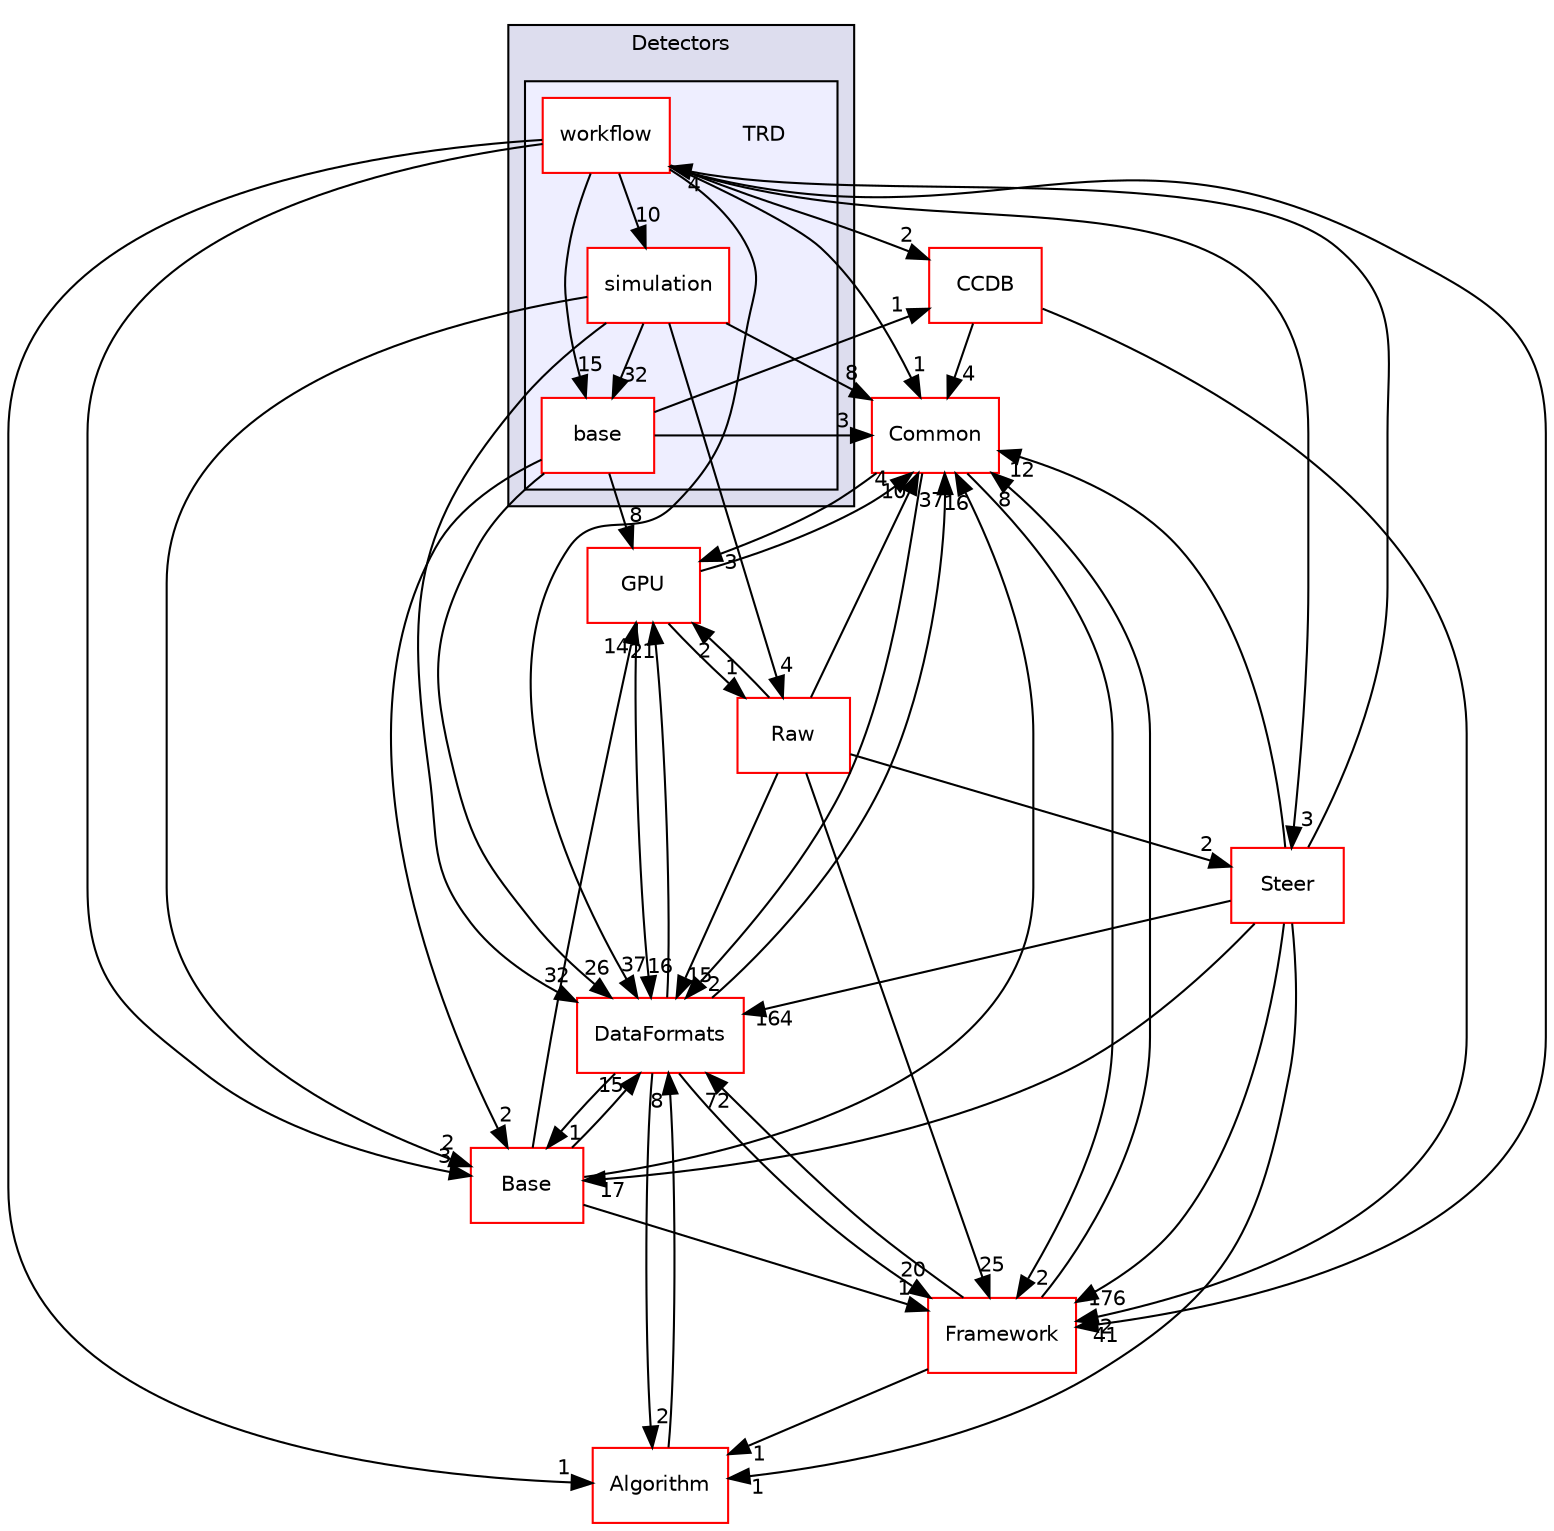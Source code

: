digraph "/home/travis/build/AliceO2Group/AliceO2/Detectors/TRD" {
  bgcolor=transparent;
  compound=true
  node [ fontsize="10", fontname="Helvetica"];
  edge [ labelfontsize="10", labelfontname="Helvetica"];
  subgraph clusterdir_051dca18e802f8e9474f2e30d29c04e0 {
    graph [ bgcolor="#ddddee", pencolor="black", label="Detectors" fontname="Helvetica", fontsize="10", URL="dir_051dca18e802f8e9474f2e30d29c04e0.html"]
  subgraph clusterdir_69dd0583e11051991bf4c0cf23c50933 {
    graph [ bgcolor="#eeeeff", pencolor="black", label="" URL="dir_69dd0583e11051991bf4c0cf23c50933.html"];
    dir_69dd0583e11051991bf4c0cf23c50933 [shape=plaintext label="TRD"];
    dir_09bf7f7c4011a5ccc426492db4dd0891 [shape=box label="base" color="red" fillcolor="white" style="filled" URL="dir_09bf7f7c4011a5ccc426492db4dd0891.html"];
    dir_5cb2a8e9fdbe67a11efb4176f60bf3d6 [shape=box label="simulation" color="red" fillcolor="white" style="filled" URL="dir_5cb2a8e9fdbe67a11efb4176f60bf3d6.html"];
    dir_184e1d06e85fb151746c3bdf717cc8ad [shape=box label="workflow" color="red" fillcolor="white" style="filled" URL="dir_184e1d06e85fb151746c3bdf717cc8ad.html"];
  }
  }
  dir_40b4a122691869ee86baf7f2711ed718 [shape=box label="Steer" color="red" URL="dir_40b4a122691869ee86baf7f2711ed718.html"];
  dir_4ab6b4cc6a7edbff49100e9123df213f [shape=box label="Common" color="red" URL="dir_4ab6b4cc6a7edbff49100e9123df213f.html"];
  dir_6af676bf18881990e4083e191d0e63e0 [shape=box label="CCDB" color="red" URL="dir_6af676bf18881990e4083e191d0e63e0.html"];
  dir_37c90836491b695b472bf98d1be8336b [shape=box label="Base" color="red" URL="dir_37c90836491b695b472bf98d1be8336b.html"];
  dir_8ba487e25de5ee77e05e9dce7582cb98 [shape=box label="Algorithm" color="red" URL="dir_8ba487e25de5ee77e05e9dce7582cb98.html"];
  dir_f511f1e9c03c071966ae594f00bbc5e0 [shape=box label="GPU" color="red" URL="dir_f511f1e9c03c071966ae594f00bbc5e0.html"];
  dir_bcbb2cf9a3d3d83e5515c82071a07177 [shape=box label="Framework" color="red" URL="dir_bcbb2cf9a3d3d83e5515c82071a07177.html"];
  dir_26637d1bd82229bc9ed97f7e706be743 [shape=box label="Raw" color="red" URL="dir_26637d1bd82229bc9ed97f7e706be743.html"];
  dir_2171f7ec022c5423887b07c69b2f5b48 [shape=box label="DataFormats" color="red" URL="dir_2171f7ec022c5423887b07c69b2f5b48.html"];
  dir_40b4a122691869ee86baf7f2711ed718->dir_4ab6b4cc6a7edbff49100e9123df213f [headlabel="12", labeldistance=1.5 headhref="dir_000488_000032.html"];
  dir_40b4a122691869ee86baf7f2711ed718->dir_184e1d06e85fb151746c3bdf717cc8ad [headlabel="4", labeldistance=1.5 headhref="dir_000488_000669.html"];
  dir_40b4a122691869ee86baf7f2711ed718->dir_37c90836491b695b472bf98d1be8336b [headlabel="17", labeldistance=1.5 headhref="dir_000488_000280.html"];
  dir_40b4a122691869ee86baf7f2711ed718->dir_8ba487e25de5ee77e05e9dce7582cb98 [headlabel="1", labeldistance=1.5 headhref="dir_000488_000000.html"];
  dir_40b4a122691869ee86baf7f2711ed718->dir_bcbb2cf9a3d3d83e5515c82071a07177 [headlabel="176", labeldistance=1.5 headhref="dir_000488_000058.html"];
  dir_40b4a122691869ee86baf7f2711ed718->dir_2171f7ec022c5423887b07c69b2f5b48 [headlabel="164", labeldistance=1.5 headhref="dir_000488_000085.html"];
  dir_4ab6b4cc6a7edbff49100e9123df213f->dir_f511f1e9c03c071966ae594f00bbc5e0 [headlabel="3", labeldistance=1.5 headhref="dir_000032_000732.html"];
  dir_4ab6b4cc6a7edbff49100e9123df213f->dir_bcbb2cf9a3d3d83e5515c82071a07177 [headlabel="2", labeldistance=1.5 headhref="dir_000032_000058.html"];
  dir_4ab6b4cc6a7edbff49100e9123df213f->dir_2171f7ec022c5423887b07c69b2f5b48 [headlabel="2", labeldistance=1.5 headhref="dir_000032_000085.html"];
  dir_6af676bf18881990e4083e191d0e63e0->dir_4ab6b4cc6a7edbff49100e9123df213f [headlabel="4", labeldistance=1.5 headhref="dir_000024_000032.html"];
  dir_6af676bf18881990e4083e191d0e63e0->dir_bcbb2cf9a3d3d83e5515c82071a07177 [headlabel="2", labeldistance=1.5 headhref="dir_000024_000058.html"];
  dir_184e1d06e85fb151746c3bdf717cc8ad->dir_40b4a122691869ee86baf7f2711ed718 [headlabel="3", labeldistance=1.5 headhref="dir_000669_000488.html"];
  dir_184e1d06e85fb151746c3bdf717cc8ad->dir_4ab6b4cc6a7edbff49100e9123df213f [headlabel="1", labeldistance=1.5 headhref="dir_000669_000032.html"];
  dir_184e1d06e85fb151746c3bdf717cc8ad->dir_6af676bf18881990e4083e191d0e63e0 [headlabel="2", labeldistance=1.5 headhref="dir_000669_000024.html"];
  dir_184e1d06e85fb151746c3bdf717cc8ad->dir_37c90836491b695b472bf98d1be8336b [headlabel="3", labeldistance=1.5 headhref="dir_000669_000280.html"];
  dir_184e1d06e85fb151746c3bdf717cc8ad->dir_8ba487e25de5ee77e05e9dce7582cb98 [headlabel="1", labeldistance=1.5 headhref="dir_000669_000000.html"];
  dir_184e1d06e85fb151746c3bdf717cc8ad->dir_09bf7f7c4011a5ccc426492db4dd0891 [headlabel="15", labeldistance=1.5 headhref="dir_000669_000150.html"];
  dir_184e1d06e85fb151746c3bdf717cc8ad->dir_bcbb2cf9a3d3d83e5515c82071a07177 [headlabel="41", labeldistance=1.5 headhref="dir_000669_000058.html"];
  dir_184e1d06e85fb151746c3bdf717cc8ad->dir_5cb2a8e9fdbe67a11efb4176f60bf3d6 [headlabel="10", labeldistance=1.5 headhref="dir_000669_000314.html"];
  dir_184e1d06e85fb151746c3bdf717cc8ad->dir_2171f7ec022c5423887b07c69b2f5b48 [headlabel="37", labeldistance=1.5 headhref="dir_000669_000085.html"];
  dir_37c90836491b695b472bf98d1be8336b->dir_4ab6b4cc6a7edbff49100e9123df213f [headlabel="16", labeldistance=1.5 headhref="dir_000280_000032.html"];
  dir_37c90836491b695b472bf98d1be8336b->dir_f511f1e9c03c071966ae594f00bbc5e0 [headlabel="14", labeldistance=1.5 headhref="dir_000280_000732.html"];
  dir_37c90836491b695b472bf98d1be8336b->dir_bcbb2cf9a3d3d83e5515c82071a07177 [headlabel="1", labeldistance=1.5 headhref="dir_000280_000058.html"];
  dir_37c90836491b695b472bf98d1be8336b->dir_2171f7ec022c5423887b07c69b2f5b48 [headlabel="15", labeldistance=1.5 headhref="dir_000280_000085.html"];
  dir_8ba487e25de5ee77e05e9dce7582cb98->dir_2171f7ec022c5423887b07c69b2f5b48 [headlabel="8", labeldistance=1.5 headhref="dir_000000_000085.html"];
  dir_09bf7f7c4011a5ccc426492db4dd0891->dir_4ab6b4cc6a7edbff49100e9123df213f [headlabel="3", labeldistance=1.5 headhref="dir_000150_000032.html"];
  dir_09bf7f7c4011a5ccc426492db4dd0891->dir_6af676bf18881990e4083e191d0e63e0 [headlabel="1", labeldistance=1.5 headhref="dir_000150_000024.html"];
  dir_09bf7f7c4011a5ccc426492db4dd0891->dir_37c90836491b695b472bf98d1be8336b [headlabel="2", labeldistance=1.5 headhref="dir_000150_000280.html"];
  dir_09bf7f7c4011a5ccc426492db4dd0891->dir_f511f1e9c03c071966ae594f00bbc5e0 [headlabel="8", labeldistance=1.5 headhref="dir_000150_000732.html"];
  dir_09bf7f7c4011a5ccc426492db4dd0891->dir_2171f7ec022c5423887b07c69b2f5b48 [headlabel="26", labeldistance=1.5 headhref="dir_000150_000085.html"];
  dir_f511f1e9c03c071966ae594f00bbc5e0->dir_4ab6b4cc6a7edbff49100e9123df213f [headlabel="4", labeldistance=1.5 headhref="dir_000732_000032.html"];
  dir_f511f1e9c03c071966ae594f00bbc5e0->dir_26637d1bd82229bc9ed97f7e706be743 [headlabel="1", labeldistance=1.5 headhref="dir_000732_000620.html"];
  dir_f511f1e9c03c071966ae594f00bbc5e0->dir_2171f7ec022c5423887b07c69b2f5b48 [headlabel="16", labeldistance=1.5 headhref="dir_000732_000085.html"];
  dir_bcbb2cf9a3d3d83e5515c82071a07177->dir_4ab6b4cc6a7edbff49100e9123df213f [headlabel="8", labeldistance=1.5 headhref="dir_000058_000032.html"];
  dir_bcbb2cf9a3d3d83e5515c82071a07177->dir_8ba487e25de5ee77e05e9dce7582cb98 [headlabel="1", labeldistance=1.5 headhref="dir_000058_000000.html"];
  dir_bcbb2cf9a3d3d83e5515c82071a07177->dir_2171f7ec022c5423887b07c69b2f5b48 [headlabel="72", labeldistance=1.5 headhref="dir_000058_000085.html"];
  dir_26637d1bd82229bc9ed97f7e706be743->dir_40b4a122691869ee86baf7f2711ed718 [headlabel="2", labeldistance=1.5 headhref="dir_000620_000488.html"];
  dir_26637d1bd82229bc9ed97f7e706be743->dir_4ab6b4cc6a7edbff49100e9123df213f [headlabel="10", labeldistance=1.5 headhref="dir_000620_000032.html"];
  dir_26637d1bd82229bc9ed97f7e706be743->dir_f511f1e9c03c071966ae594f00bbc5e0 [headlabel="2", labeldistance=1.5 headhref="dir_000620_000732.html"];
  dir_26637d1bd82229bc9ed97f7e706be743->dir_bcbb2cf9a3d3d83e5515c82071a07177 [headlabel="25", labeldistance=1.5 headhref="dir_000620_000058.html"];
  dir_26637d1bd82229bc9ed97f7e706be743->dir_2171f7ec022c5423887b07c69b2f5b48 [headlabel="15", labeldistance=1.5 headhref="dir_000620_000085.html"];
  dir_5cb2a8e9fdbe67a11efb4176f60bf3d6->dir_4ab6b4cc6a7edbff49100e9123df213f [headlabel="8", labeldistance=1.5 headhref="dir_000314_000032.html"];
  dir_5cb2a8e9fdbe67a11efb4176f60bf3d6->dir_37c90836491b695b472bf98d1be8336b [headlabel="2", labeldistance=1.5 headhref="dir_000314_000280.html"];
  dir_5cb2a8e9fdbe67a11efb4176f60bf3d6->dir_09bf7f7c4011a5ccc426492db4dd0891 [headlabel="32", labeldistance=1.5 headhref="dir_000314_000150.html"];
  dir_5cb2a8e9fdbe67a11efb4176f60bf3d6->dir_26637d1bd82229bc9ed97f7e706be743 [headlabel="4", labeldistance=1.5 headhref="dir_000314_000620.html"];
  dir_5cb2a8e9fdbe67a11efb4176f60bf3d6->dir_2171f7ec022c5423887b07c69b2f5b48 [headlabel="32", labeldistance=1.5 headhref="dir_000314_000085.html"];
  dir_2171f7ec022c5423887b07c69b2f5b48->dir_4ab6b4cc6a7edbff49100e9123df213f [headlabel="37", labeldistance=1.5 headhref="dir_000085_000032.html"];
  dir_2171f7ec022c5423887b07c69b2f5b48->dir_37c90836491b695b472bf98d1be8336b [headlabel="1", labeldistance=1.5 headhref="dir_000085_000280.html"];
  dir_2171f7ec022c5423887b07c69b2f5b48->dir_8ba487e25de5ee77e05e9dce7582cb98 [headlabel="2", labeldistance=1.5 headhref="dir_000085_000000.html"];
  dir_2171f7ec022c5423887b07c69b2f5b48->dir_f511f1e9c03c071966ae594f00bbc5e0 [headlabel="21", labeldistance=1.5 headhref="dir_000085_000732.html"];
  dir_2171f7ec022c5423887b07c69b2f5b48->dir_bcbb2cf9a3d3d83e5515c82071a07177 [headlabel="20", labeldistance=1.5 headhref="dir_000085_000058.html"];
}
